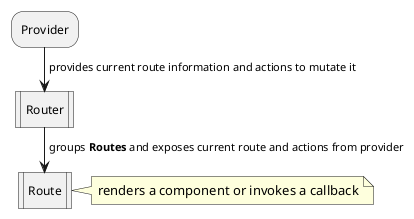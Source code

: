 @startuml
:Provider;
->provides current route information and actions to mutate it;

:Router|
->groups **Routes** and exposes current route and actions from provider;

:Route|

note right
renders a component or invokes a callback
end note

@enduml
